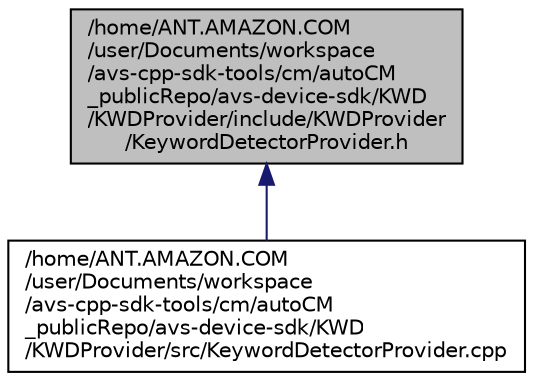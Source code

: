 digraph "/avs-cpp-sdk-tools/cm/autoCM_publicRepo/avs-device-sdk/KWD/KWDProvider/include/KWDProvider/KeywordDetectorProvider.h"
{
  edge [fontname="Helvetica",fontsize="10",labelfontname="Helvetica",labelfontsize="10"];
  node [fontname="Helvetica",fontsize="10",shape=record];
  Node1 [label="/home/ANT.AMAZON.COM\l/user/Documents/workspace\l/avs-cpp-sdk-tools/cm/autoCM\l_publicRepo/avs-device-sdk/KWD\l/KWDProvider/include/KWDProvider\l/KeywordDetectorProvider.h",height=0.2,width=0.4,color="black", fillcolor="grey75", style="filled", fontcolor="black"];
  Node1 -> Node2 [dir="back",color="midnightblue",fontsize="10",style="solid",fontname="Helvetica"];
  Node2 [label="/home/ANT.AMAZON.COM\l/user/Documents/workspace\l/avs-cpp-sdk-tools/cm/autoCM\l_publicRepo/avs-device-sdk/KWD\l/KWDProvider/src/KeywordDetectorProvider.cpp",height=0.2,width=0.4,color="black", fillcolor="white", style="filled",URL="$_keyword_detector_provider_8cpp.html"];
}
